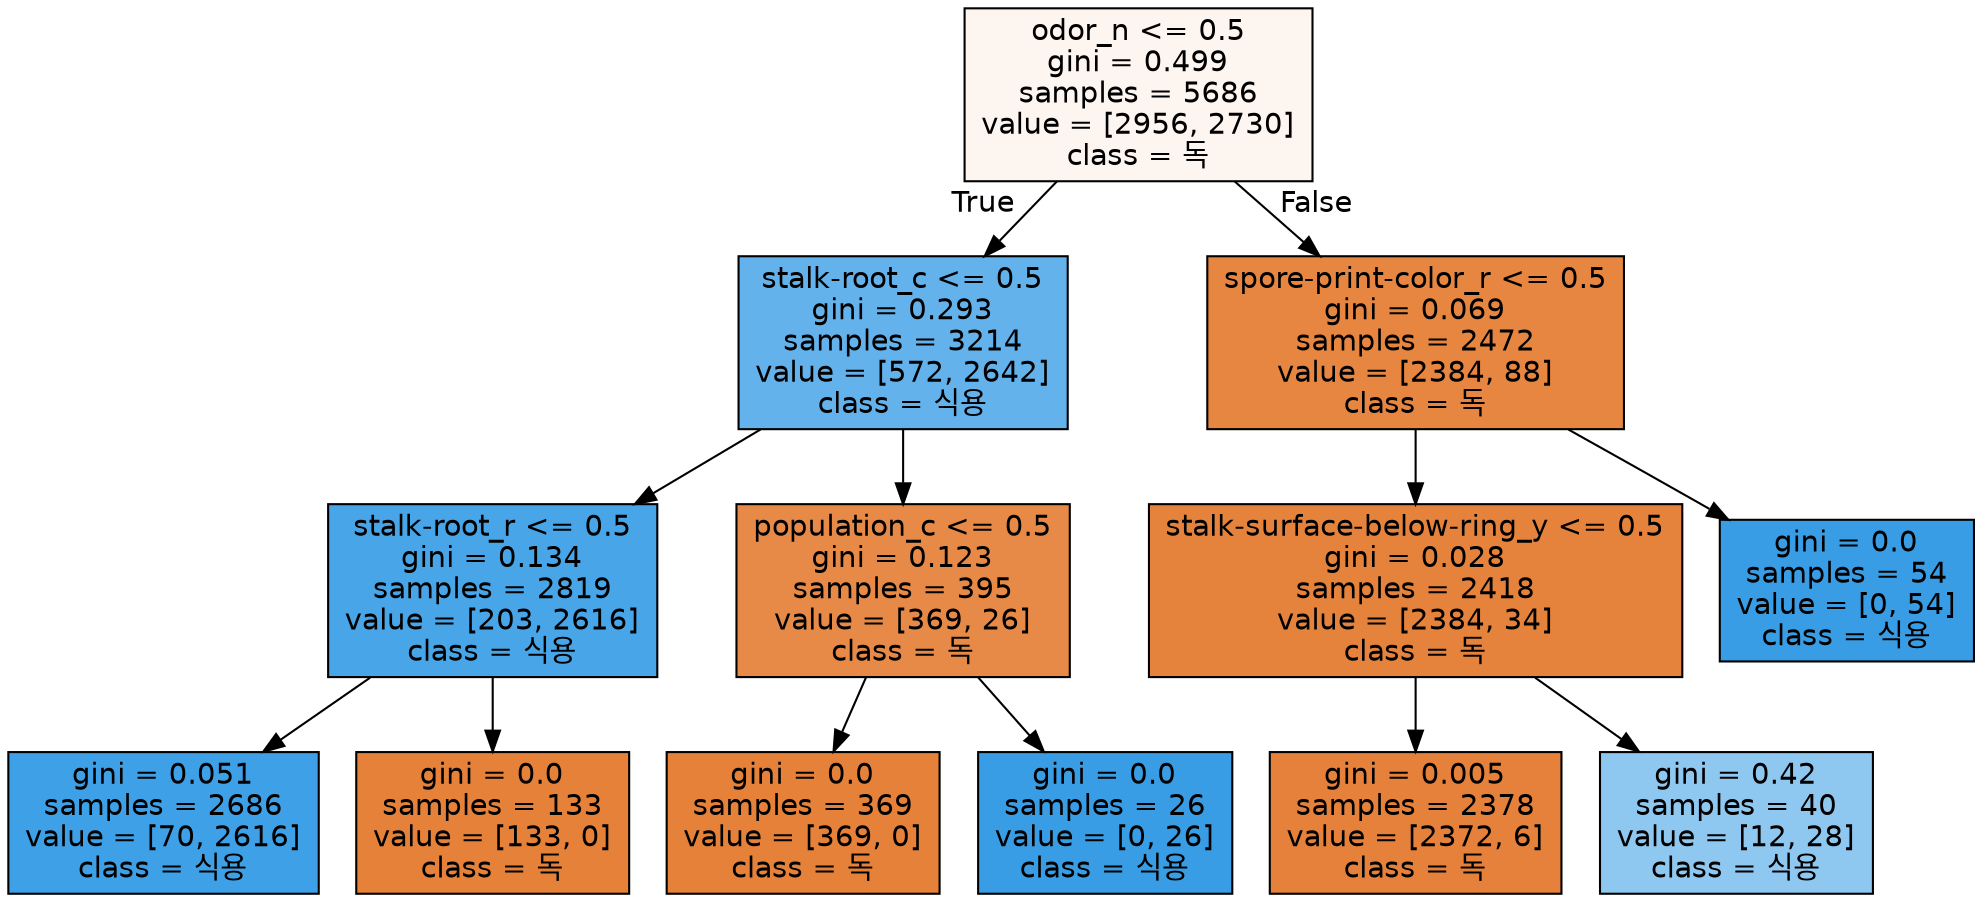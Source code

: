 digraph Tree {
node [shape=box, style="filled", color="black", fontname="helvetica"] ;
edge [fontname="helvetica"] ;
0 [label="odor_n <= 0.5\ngini = 0.499\nsamples = 5686\nvalue = [2956, 2730]\nclass = 독", fillcolor="#fdf5f0"] ;
1 [label="stalk-root_c <= 0.5\ngini = 0.293\nsamples = 3214\nvalue = [572, 2642]\nclass = 식용", fillcolor="#64b2eb"] ;
0 -> 1 [labeldistance=2.5, labelangle=45, headlabel="True"] ;
2 [label="stalk-root_r <= 0.5\ngini = 0.134\nsamples = 2819\nvalue = [203, 2616]\nclass = 식용", fillcolor="#48a5e7"] ;
1 -> 2 ;
3 [label="gini = 0.051\nsamples = 2686\nvalue = [70, 2616]\nclass = 식용", fillcolor="#3ea0e6"] ;
2 -> 3 ;
4 [label="gini = 0.0\nsamples = 133\nvalue = [133, 0]\nclass = 독", fillcolor="#e58139"] ;
2 -> 4 ;
5 [label="population_c <= 0.5\ngini = 0.123\nsamples = 395\nvalue = [369, 26]\nclass = 독", fillcolor="#e78a47"] ;
1 -> 5 ;
6 [label="gini = 0.0\nsamples = 369\nvalue = [369, 0]\nclass = 독", fillcolor="#e58139"] ;
5 -> 6 ;
7 [label="gini = 0.0\nsamples = 26\nvalue = [0, 26]\nclass = 식용", fillcolor="#399de5"] ;
5 -> 7 ;
8 [label="spore-print-color_r <= 0.5\ngini = 0.069\nsamples = 2472\nvalue = [2384, 88]\nclass = 독", fillcolor="#e68640"] ;
0 -> 8 [labeldistance=2.5, labelangle=-45, headlabel="False"] ;
9 [label="stalk-surface-below-ring_y <= 0.5\ngini = 0.028\nsamples = 2418\nvalue = [2384, 34]\nclass = 독", fillcolor="#e5833c"] ;
8 -> 9 ;
10 [label="gini = 0.005\nsamples = 2378\nvalue = [2372, 6]\nclass = 독", fillcolor="#e5813a"] ;
9 -> 10 ;
11 [label="gini = 0.42\nsamples = 40\nvalue = [12, 28]\nclass = 식용", fillcolor="#8ec7f0"] ;
9 -> 11 ;
12 [label="gini = 0.0\nsamples = 54\nvalue = [0, 54]\nclass = 식용", fillcolor="#399de5"] ;
8 -> 12 ;
}